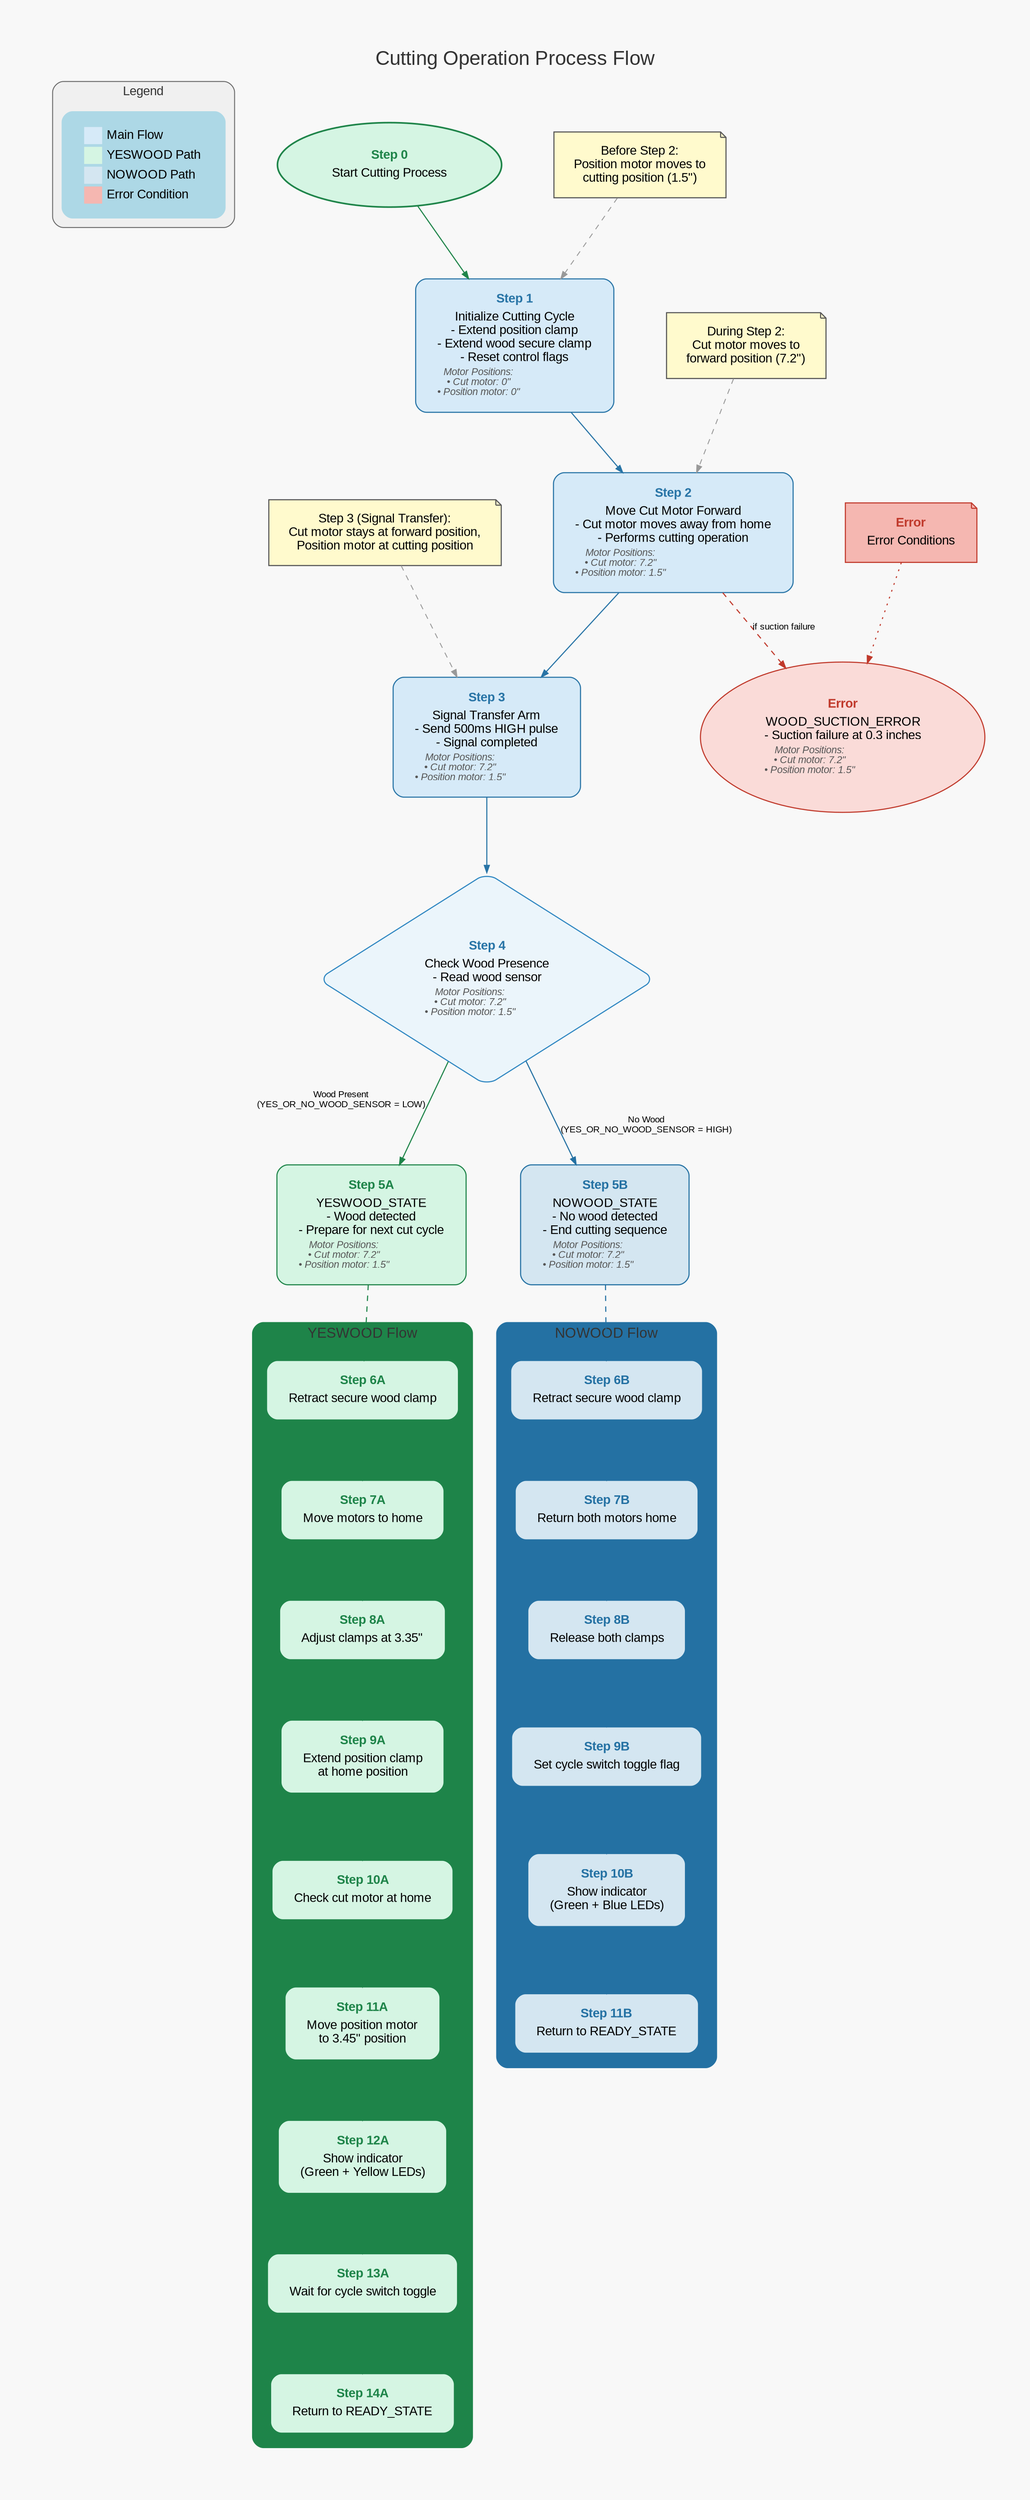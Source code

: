 digraph cutting_process {
    // Graph styling
    graph [fontname="Arial", rankdir="TB", splines="polyline", overlap=false, nodesep=0.8, ranksep=0.9, pad=0.7, label="Cutting Operation Process Flow", fontsize=22, labelloc="t", bgcolor="#F8F8F8", fontcolor="#333333"];
    node [shape="box", style="rounded,filled", fillcolor="lightblue", fontname="Arial", margin="0.3,0.2", color="#555555", penwidth=1.2];
    edge [fontname="Arial", fontsize=10, color="#777777", penwidth=1.0, arrowsize=0.8];

    // Add a legend
    subgraph cluster_legend {
        label="Legend";
        style="rounded,filled";
        color="#666666";
        fillcolor="#F0F0F0";
        fontsize=14;
        margin=10;
        rank="sink";
        
        legend_node [shape=none, label=<<table border="0" cellborder="0" cellspacing="3">
            <tr><td port="main" bgcolor="#D6EAF8" width="20" height="12"></td><td align="left">Main Flow</td></tr>
            <tr><td port="yes" bgcolor="#D5F5E3" width="20" height="12"></td><td align="left">YESWOOD Path</td></tr>
            <tr><td port="no" bgcolor="#D4E6F1" width="20" height="12"></td><td align="left">NOWOOD Path</td></tr>
            <tr><td port="error" bgcolor="#F5B7B1" width="20" height="12"></td><td align="left">Error Condition</td></tr>
        </table>>];
    }

    // States and transitions for cutting process
    start [label=<<table border="0" cellborder="0" cellspacing="0"><tr><td><font color="#1E8449" point-size="14"><b>Step 0</b></font></td></tr><tr><td>Start Cutting Process</td></tr></table>>, shape="oval", fillcolor="#D5F5E3", color="#1E8449", penwidth=1.8];
    
    // Initialize cutting state with motor positions
    init [label=<<table border="0" cellborder="0" cellspacing="0"><tr><td><font color="#2874A6" point-size="14"><b>Step 1</b></font></td></tr><tr><td align="left">Initialize Cutting Cycle<br/>- Extend position clamp<br/>- Extend wood secure clamp<br/>- Reset control flags</td></tr><tr><td align="left"><font color="#555555" point-size="11"><i>Motor Positions:<br/>• Cut motor: 0"<br/>• Position motor: 0"</i></font></td></tr></table>>, fillcolor="#D6EAF8", color="#2874A6", penwidth=1.2];
    
    // Extend cutter with motor positions
    extend [label=<<table border="0" cellborder="0" cellspacing="0"><tr><td><font color="#2874A6" point-size="14"><b>Step 2</b></font></td></tr><tr><td align="left">Move Cut Motor Forward<br/>- Cut motor moves away from home<br/>- Performs cutting operation</td></tr><tr><td align="left"><font color="#555555" point-size="11"><i>Motor Positions:<br/>• Cut motor: 7.2"<br/>• Position motor: 1.5"</i></font></td></tr></table>>, fillcolor="#D6EAF8", color="#2874A6", penwidth=1.2];
    
    // Signal transfer arm with motor positions - UPDATED to keep cut motor at FORWARD position
    signal [label=<<table border="0" cellborder="0" cellspacing="0"><tr><td><font color="#2874A6" point-size="14"><b>Step 3</b></font></td></tr><tr><td align="left">Signal Transfer Arm<br/>- Send 500ms HIGH pulse<br/>- Signal completed</td></tr><tr><td align="left"><font color="#555555" point-size="11"><i>Motor Positions:<br/>• Cut motor: 7.2"<br/>• Position motor: 1.5"</i></font></td></tr></table>>, fillcolor="#D6EAF8", color="#2874A6", penwidth=1.2];
    
    // Check wood presence with motor positions - UPDATED to connect directly from Step 3
    check [label=<<table border="0" cellborder="0" cellspacing="0"><tr><td><font color="#2874A6" point-size="14"><b>Step 4</b></font></td></tr><tr><td align="left">Check Wood Presence<br/>- Read wood sensor</td></tr><tr><td align="left"><font color="#555555" point-size="11"><i>Motor Positions:<br/>• Cut motor: 7.2"<br/>• Position motor: 1.5"</i></font></td></tr></table>>, shape="diamond", fillcolor="#EBF5FB", color="#2E86C1", penwidth=1.2];
    
    // Result states with motor positions - UPDATED to maintain forward position
    yeswood [label=<<table border="0" cellborder="0" cellspacing="0"><tr><td><font color="#1E8449" point-size="14"><b>Step 5A</b></font></td></tr><tr><td align="left">YESWOOD_STATE<br/>- Wood detected<br/>- Prepare for next cut cycle</td></tr><tr><td align="left"><font color="#555555" point-size="11"><i>Motor Positions:<br/>• Cut motor: 7.2"<br/>• Position motor: 1.5"</i></font></td></tr></table>>, fillcolor="#D5F5E3", color="#1E8449", penwidth=1.2];
    
    nowood [label=<<table border="0" cellborder="0" cellspacing="0"><tr><td><font color="#2471A3" point-size="14"><b>Step 5B</b></font></td></tr><tr><td align="left">NOWOOD_STATE<br/>- No wood detected<br/>- End cutting sequence</td></tr><tr><td align="left"><font color="#555555" point-size="11"><i>Motor Positions:<br/>• Cut motor: 7.2"<br/>• Position motor: 1.5"</i></font></td></tr></table>>, fillcolor="#D4E6F1", color="#2471A3", penwidth=1.2];
    
    // Error conditions with motor positions
    error [label=<<table border="0" cellborder="0" cellspacing="0"><tr><td><font color="#C0392B" point-size="14"><b>Error</b></font></td></tr><tr><td align="left">Error Conditions</td></tr></table>>, shape="note", fillcolor="#F5B7B1", color="#C0392B", penwidth=1.2];
    
    errorwood [label=<<table border="0" cellborder="0" cellspacing="0"><tr><td><font color="#C0392B" point-size="14"><b>Error</b></font></td></tr><tr><td align="left">WOOD_SUCTION_ERROR<br/>- Suction failure at 0.3 inches</td></tr><tr><td align="left"><font color="#555555" point-size="11"><i>Motor Positions:<br/>• Cut motor: 7.2"<br/>• Position motor: 1.5"</i></font></td></tr></table>>, shape="oval", fillcolor="#FADBD8", color="#C0392B", penwidth=1.2];
    
    // Flow connections - UPDATED to skip step 4
    start -> init [color="#1E8449", penwidth=1.2];
    init -> extend [color="#2874A6", penwidth=1.2];
    extend -> signal [color="#2874A6", penwidth=1.2];
    signal -> check [color="#2874A6", penwidth=1.2];
    check -> yeswood [xlabel="Wood Present\n(YES_OR_NO_WOOD_SENSOR = LOW)", xlp="-50,0", color="#1E8449", penwidth=1.2];
    check -> nowood [label="No Wood\n(YES_OR_NO_WOOD_SENSOR = HIGH)", color="#2471A3", penwidth=1.2];
    
    // Error path
    error -> errorwood [color="#C0392B", penwidth=1.2, style="dotted"];
    extend -> errorwood [style="dashed", label="if suction failure", color="#C0392B", penwidth=1.2];
    
    // Add information notes for process understanding - UPDATED to remove note about cut motor returning home
    note_before2 [label="Before Step 2:\nPosition motor moves to\ncutting position (1.5\")", shape="note", fillcolor="#FFFACD", color="#555555", style="filled"];
    note_during2 [label="During Step 2:\nCut motor moves to\nforward position (7.2\")", shape="note", fillcolor="#FFFACD", color="#555555", style="filled"];
    note_step3 [label="Step 3 (Signal Transfer):\nCut motor stays at forward position,\nPosition motor at cutting position", shape="note", fillcolor="#FFFACD", color="#555555", style="filled"];
    
    // Connect notes
    note_before2 -> init [style="dashed", color="#999999"];
    note_during2 -> extend [style="dashed", color="#999999"];
    note_step3 -> signal [style="dashed", color="#999999"];
    
    // Subgraph for YESWOOD flow - UPDATED step numbering
    subgraph cluster_yeswood {
        label="YESWOOD Flow";
        style="rounded,filled";
        color="#1E8449";
        penwidth=1.2;
        bgcolor="#EAF7EF";
        fontsize=16;
        margin=16;
        
        yw1 [label=<<table border="0" cellborder="0" cellspacing="0"><tr><td><font color="#1E8449" point-size="14"><b>Step 6A</b></font></td></tr><tr><td align="left">Retract secure wood clamp</td></tr></table>>, fillcolor="#D5F5E3", color="#1E8449"];
        yw2 [label=<<table border="0" cellborder="0" cellspacing="0"><tr><td><font color="#1E8449" point-size="14"><b>Step 7A</b></font></td></tr><tr><td align="left">Move motors to home</td></tr></table>>, fillcolor="#D5F5E3", color="#1E8449"];
        yw3 [label=<<table border="0" cellborder="0" cellspacing="0"><tr><td><font color="#1E8449" point-size="14"><b>Step 8A</b></font></td></tr><tr><td align="left">Adjust clamps at 3.35"</td></tr></table>>, fillcolor="#D5F5E3", color="#1E8449"];
        yw4 [label=<<table border="0" cellborder="0" cellspacing="0"><tr><td><font color="#1E8449" point-size="14"><b>Step 9A</b></font></td></tr><tr><td align="left">Extend position clamp<br/>at home position</td></tr></table>>, fillcolor="#D5F5E3", color="#1E8449"];
        yw5 [label=<<table border="0" cellborder="0" cellspacing="0"><tr><td><font color="#1E8449" point-size="14"><b>Step 10A</b></font></td></tr><tr><td align="left">Check cut motor at home</td></tr></table>>, fillcolor="#D5F5E3", color="#1E8449"];
        yw6 [label=<<table border="0" cellborder="0" cellspacing="0"><tr><td><font color="#1E8449" point-size="14"><b>Step 11A</b></font></td></tr><tr><td align="left">Move position motor<br/>to 3.45" position</td></tr></table>>, fillcolor="#D5F5E3", color="#1E8449"];
        yw7 [label=<<table border="0" cellborder="0" cellspacing="0"><tr><td><font color="#1E8449" point-size="14"><b>Step 12A</b></font></td></tr><tr><td align="left">Show indicator<br/>(Green + Yellow LEDs)</td></tr></table>>, fillcolor="#D5F5E3", color="#1E8449"];
        yw8 [label=<<table border="0" cellborder="0" cellspacing="0"><tr><td><font color="#1E8449" point-size="14"><b>Step 13A</b></font></td></tr><tr><td align="left">Wait for cycle switch toggle</td></tr></table>>, fillcolor="#D5F5E3", color="#1E8449"];
        yw9 [label=<<table border="0" cellborder="0" cellspacing="0"><tr><td><font color="#1E8449" point-size="14"><b>Step 14A</b></font></td></tr><tr><td align="left">Return to READY_STATE</td></tr></table>>, fillcolor="#D5F5E3", color="#1E8449"];
        
        yw1 -> yw2 [color="#1E8449"];
        yw2 -> yw3 [color="#1E8449"];
        yw3 -> yw4 [color="#1E8449"];
        yw4 -> yw5 [color="#1E8449"];
        yw5 -> yw6 [color="#1E8449"];
        yw6 -> yw7 [color="#1E8449"];
        yw7 -> yw8 [color="#1E8449"];
        yw8 -> yw9 [color="#1E8449"];
    }
    
    // Subgraph for NOWOOD flow - UPDATED step numbering
    subgraph cluster_nowood {
        label="NOWOOD Flow";
        style="rounded,filled";
        color="#2471A3";
        penwidth=1.2;
        bgcolor="#EBF5FB";
        fontsize=16;
        margin=16;
        
        nw1 [label=<<table border="0" cellborder="0" cellspacing="0"><tr><td><font color="#2471A3" point-size="14"><b>Step 6B</b></font></td></tr><tr><td align="left">Retract secure wood clamp</td></tr></table>>, fillcolor="#D4E6F1", color="#2471A3"];
        nw2 [label=<<table border="0" cellborder="0" cellspacing="0"><tr><td><font color="#2471A3" point-size="14"><b>Step 7B</b></font></td></tr><tr><td align="left">Return both motors home</td></tr></table>>, fillcolor="#D4E6F1", color="#2471A3"];
        nw3 [label=<<table border="0" cellborder="0" cellspacing="0"><tr><td><font color="#2471A3" point-size="14"><b>Step 8B</b></font></td></tr><tr><td align="left">Release both clamps</td></tr></table>>, fillcolor="#D4E6F1", color="#2471A3"];
        nw4 [label=<<table border="0" cellborder="0" cellspacing="0"><tr><td><font color="#2471A3" point-size="14"><b>Step 9B</b></font></td></tr><tr><td align="left">Set cycle switch toggle flag</td></tr></table>>, fillcolor="#D4E6F1", color="#2471A3"];
        nw5 [label=<<table border="0" cellborder="0" cellspacing="0"><tr><td><font color="#2471A3" point-size="14"><b>Step 10B</b></font></td></tr><tr><td align="left">Show indicator<br/>(Green + Blue LEDs)</td></tr></table>>, fillcolor="#D4E6F1", color="#2471A3"];
        nw6 [label=<<table border="0" cellborder="0" cellspacing="0"><tr><td><font color="#2471A3" point-size="14"><b>Step 11B</b></font></td></tr><tr><td align="left">Return to READY_STATE</td></tr></table>>, fillcolor="#D4E6F1", color="#2471A3"];
        
        nw1 -> nw2 [color="#2471A3"];
        nw2 -> nw3 [color="#2471A3"];
        nw3 -> nw4 [color="#2471A3"];
        nw4 -> nw5 [color="#2471A3"];
        nw5 -> nw6 [color="#2471A3"];
    }
    
    // Connect main flow to subgraphs
    yeswood -> yw1 [style="dashed", color="#1E8449", penwidth=1.2];
    nowood -> nw1 [style="dashed", color="#2471A3", penwidth=1.2];
} 